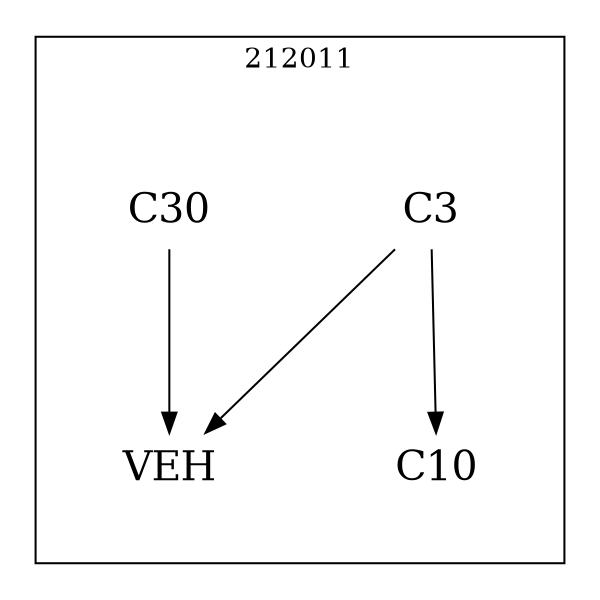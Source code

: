 strict digraph DAGS {
	size = "4,4!" ; ratio ="fill"; subgraph cluster_0{
			labeldoc = "t";
			label = "212011";node	[label= VEH, shape = plaintext, fontsize=20] VEH;node	[label= C3, shape = plaintext, fontsize=20] C3;node	[label= C10, shape = plaintext, fontsize=20] C10;node	[label= C30, shape = plaintext, fontsize=20] C30;
C3->VEH;
C3->C10;
C30->VEH;
	}}